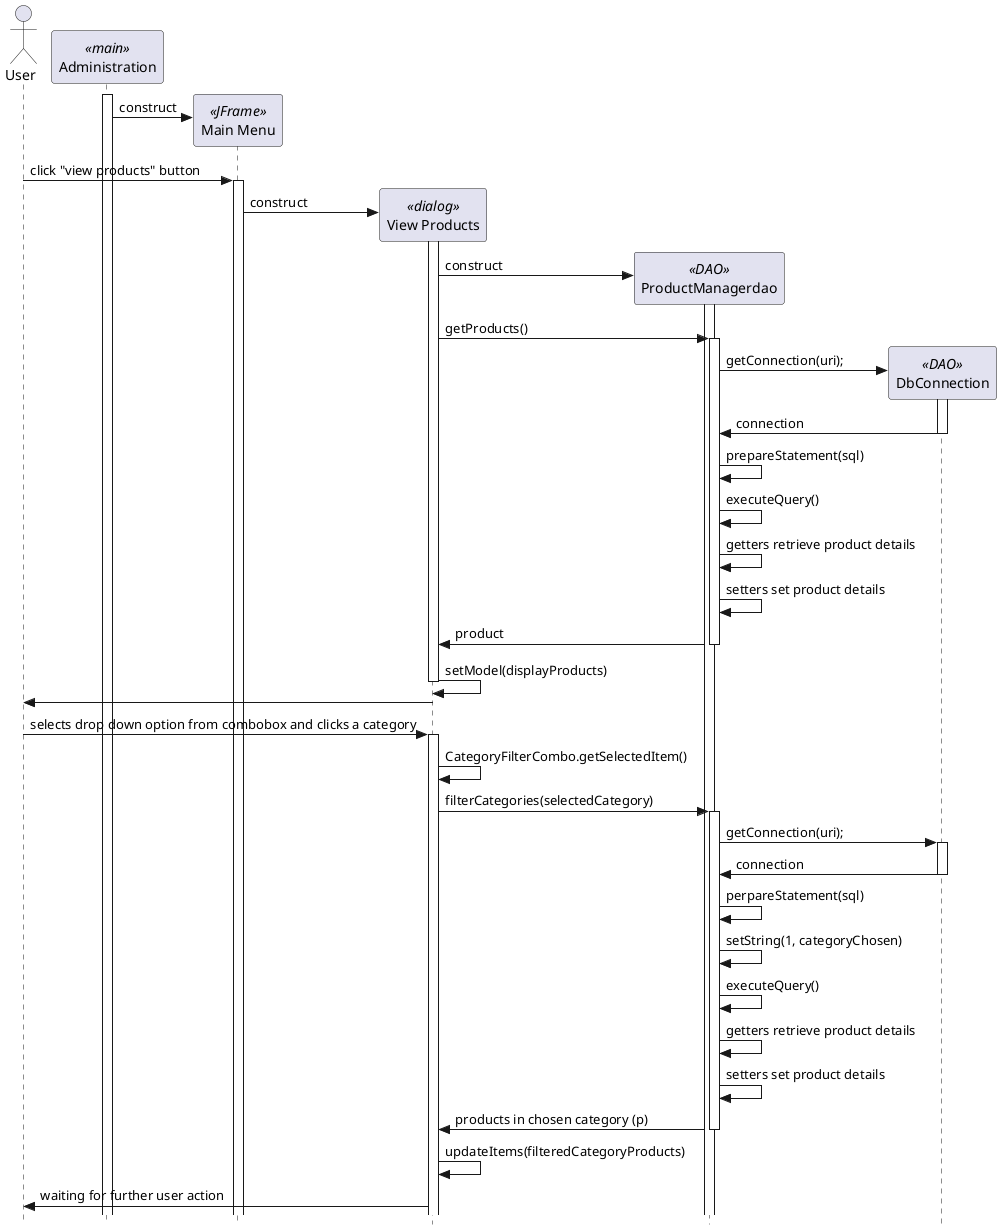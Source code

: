@startuml

' use strict UML mode
skinparam style strictuml

'Creating a user actor
actor "User" as user

'creating the Administration class
participant "Administration" as admin <<main>>
admin++

'Creating a main menu
create "Main Menu" as mainmenu <<JFrame>>
admin->mainmenu:construct
user->mainmenu++ : click "view products" button

'Creating the product editor screen dialog
create "View Products" as prodview <<dialog>>
mainmenu->prodview++ : construct

'Creating DAO
 create ProductManagerdao as dao <<DAO>>
 prodview->dao++ : construct
 
'get all of the products in the database
prodview->dao++: getProducts()

'database connection
create DbConnection as connection <<DAO>>
dao->connection++ : getConnection(uri);
connection->dao : connection
connection--

'sql statements get products
dao->dao: prepareStatement(sql)
dao->dao: executeQuery()
dao->dao: getters retrieve product details
dao->dao: setters set product details
dao->prodview: product
dao--

'update the list with the products
prodview->prodview: setModel(displayProducts)
prodview--

'viewer can see the products
prodview->user

'user choses a category
user->prodview++ : selects drop down option from combobox and clicks a category
prodview->prodview: CategoryFilterCombo.getSelectedItem()
prodview->dao++ : filterCategories(selectedCategory)

dao->connection++ : getConnection(uri);
connection->dao : connection
connection--

dao->dao: perpareStatement(sql)
dao->dao: setString(1, categoryChosen)
dao->dao: executeQuery()

dao->dao: getters retrieve product details
dao->dao: setters set product details
dao->prodview: products in chosen category (p)
dao--

'update dialog
prodview->prodview : updateItems(filteredCategoryProducts)

prodview->user: waiting for further user action
@enduml
